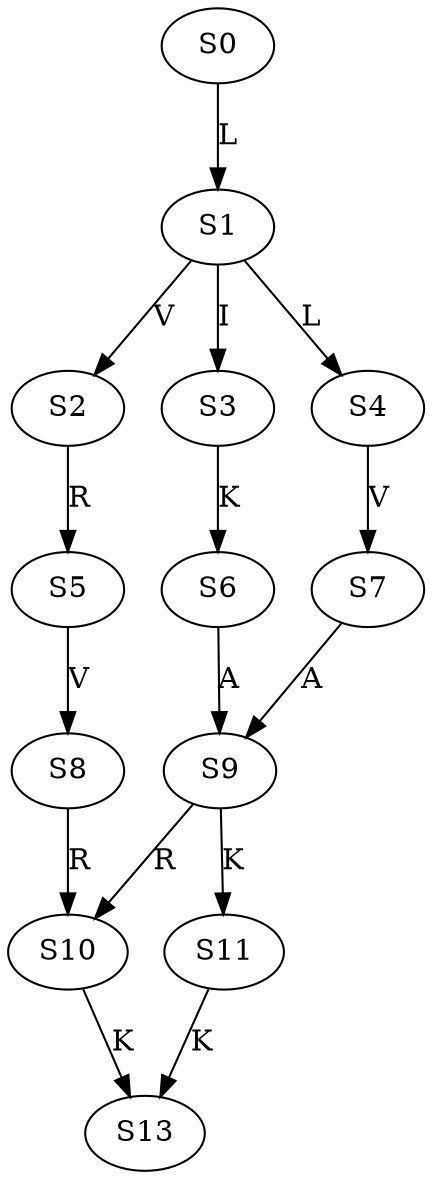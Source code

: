 strict digraph  {
	S0 -> S1 [ label = L ];
	S1 -> S2 [ label = V ];
	S1 -> S3 [ label = I ];
	S1 -> S4 [ label = L ];
	S2 -> S5 [ label = R ];
	S3 -> S6 [ label = K ];
	S4 -> S7 [ label = V ];
	S5 -> S8 [ label = V ];
	S6 -> S9 [ label = A ];
	S7 -> S9 [ label = A ];
	S8 -> S10 [ label = R ];
	S9 -> S11 [ label = K ];
	S9 -> S10 [ label = R ];
	S10 -> S13 [ label = K ];
	S11 -> S13 [ label = K ];
}
